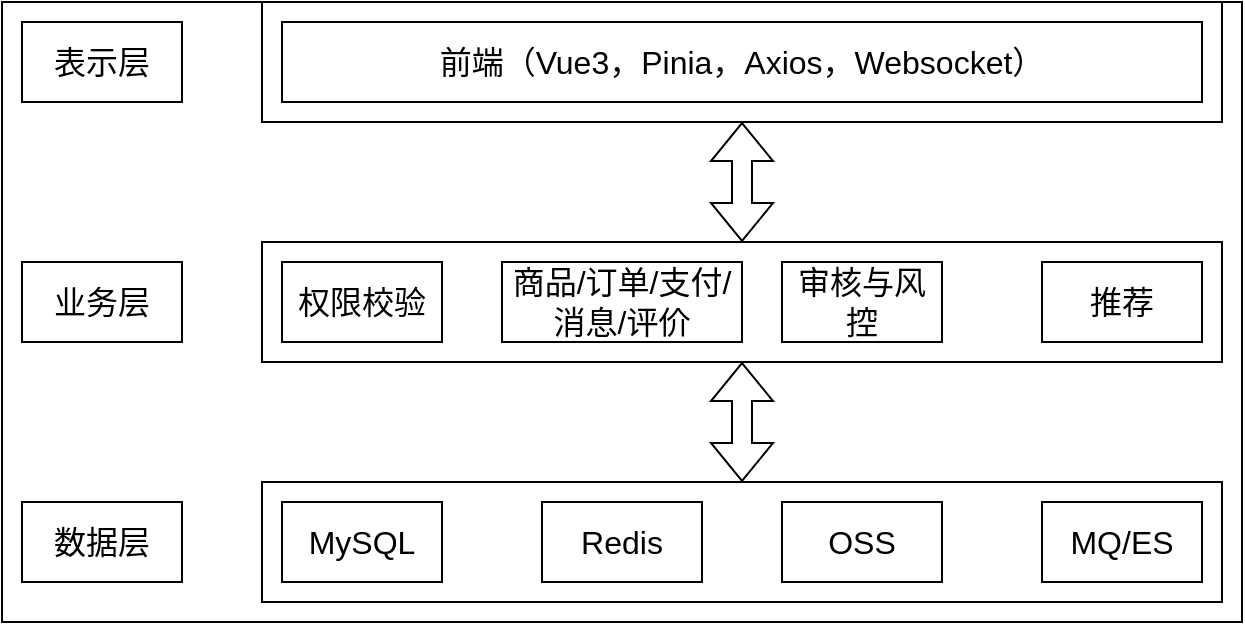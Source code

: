 <mxfile version="28.1.2">
  <diagram name="第 1 页" id="aW0wmd_o2p4U9K_Hrmop">
    <mxGraphModel dx="776" dy="1138" grid="1" gridSize="10" guides="1" tooltips="1" connect="1" arrows="1" fold="1" page="1" pageScale="1" pageWidth="5000" pageHeight="5000" math="0" shadow="0">
      <root>
        <mxCell id="0" />
        <mxCell id="1" parent="0" />
        <mxCell id="hy4s0Ckc_0fPPd39cIU9-21" value="" style="rounded=0;whiteSpace=wrap;html=1;fontSize=16;" vertex="1" parent="1">
          <mxGeometry x="70" y="110" width="620" height="310" as="geometry" />
        </mxCell>
        <mxCell id="hy4s0Ckc_0fPPd39cIU9-1" value="表示层" style="rounded=0;whiteSpace=wrap;html=1;fontSize=16;" vertex="1" parent="1">
          <mxGeometry x="80" y="120" width="80" height="40" as="geometry" />
        </mxCell>
        <mxCell id="hy4s0Ckc_0fPPd39cIU9-2" value="业务层" style="rounded=0;whiteSpace=wrap;html=1;fontSize=16;" vertex="1" parent="1">
          <mxGeometry x="80" y="240" width="80" height="40" as="geometry" />
        </mxCell>
        <mxCell id="hy4s0Ckc_0fPPd39cIU9-3" value="数据层" style="rounded=0;whiteSpace=wrap;html=1;fontSize=16;" vertex="1" parent="1">
          <mxGeometry x="80" y="360" width="80" height="40" as="geometry" />
        </mxCell>
        <mxCell id="hy4s0Ckc_0fPPd39cIU9-4" value="" style="rounded=0;whiteSpace=wrap;html=1;fontSize=16;" vertex="1" parent="1">
          <mxGeometry x="200" y="110" width="480" height="60" as="geometry" />
        </mxCell>
        <mxCell id="hy4s0Ckc_0fPPd39cIU9-5" value="" style="rounded=0;whiteSpace=wrap;html=1;fontSize=16;" vertex="1" parent="1">
          <mxGeometry x="200" y="230" width="480" height="60" as="geometry" />
        </mxCell>
        <mxCell id="hy4s0Ckc_0fPPd39cIU9-6" value="" style="rounded=0;whiteSpace=wrap;html=1;fontSize=16;" vertex="1" parent="1">
          <mxGeometry x="200" y="350" width="480" height="60" as="geometry" />
        </mxCell>
        <mxCell id="hy4s0Ckc_0fPPd39cIU9-7" value="MySQL" style="rounded=0;whiteSpace=wrap;html=1;fontSize=16;" vertex="1" parent="1">
          <mxGeometry x="210" y="360" width="80" height="40" as="geometry" />
        </mxCell>
        <mxCell id="hy4s0Ckc_0fPPd39cIU9-8" value="Redis" style="rounded=0;whiteSpace=wrap;html=1;fontSize=16;" vertex="1" parent="1">
          <mxGeometry x="340" y="360" width="80" height="40" as="geometry" />
        </mxCell>
        <mxCell id="hy4s0Ckc_0fPPd39cIU9-9" value="OSS" style="rounded=0;whiteSpace=wrap;html=1;fontSize=16;" vertex="1" parent="1">
          <mxGeometry x="460" y="360" width="80" height="40" as="geometry" />
        </mxCell>
        <mxCell id="hy4s0Ckc_0fPPd39cIU9-10" value="MQ/ES" style="rounded=0;whiteSpace=wrap;html=1;fontSize=16;" vertex="1" parent="1">
          <mxGeometry x="590" y="360" width="80" height="40" as="geometry" />
        </mxCell>
        <mxCell id="hy4s0Ckc_0fPPd39cIU9-12" value="权限校验" style="rounded=0;whiteSpace=wrap;html=1;fontSize=16;" vertex="1" parent="1">
          <mxGeometry x="210" y="240" width="80" height="40" as="geometry" />
        </mxCell>
        <mxCell id="hy4s0Ckc_0fPPd39cIU9-13" value="商品/订单/支付/消息/评价" style="rounded=0;whiteSpace=wrap;html=1;fontSize=16;" vertex="1" parent="1">
          <mxGeometry x="320" y="240" width="120" height="40" as="geometry" />
        </mxCell>
        <mxCell id="hy4s0Ckc_0fPPd39cIU9-14" value="审核与风控" style="rounded=0;whiteSpace=wrap;html=1;fontSize=16;" vertex="1" parent="1">
          <mxGeometry x="460" y="240" width="80" height="40" as="geometry" />
        </mxCell>
        <mxCell id="hy4s0Ckc_0fPPd39cIU9-15" value="推荐" style="rounded=0;whiteSpace=wrap;html=1;fontSize=16;" vertex="1" parent="1">
          <mxGeometry x="590" y="240" width="80" height="40" as="geometry" />
        </mxCell>
        <mxCell id="hy4s0Ckc_0fPPd39cIU9-16" value="前端（Vue3，Pinia，Axios，Websocket）" style="rounded=0;whiteSpace=wrap;html=1;fontSize=16;" vertex="1" parent="1">
          <mxGeometry x="210" y="120" width="460" height="40" as="geometry" />
        </mxCell>
        <mxCell id="hy4s0Ckc_0fPPd39cIU9-17" value="" style="shape=flexArrow;endArrow=classic;startArrow=classic;html=1;rounded=0;entryX=0.5;entryY=1;entryDx=0;entryDy=0;exitX=0.5;exitY=0;exitDx=0;exitDy=0;fontSize=16;" edge="1" parent="1" source="hy4s0Ckc_0fPPd39cIU9-5" target="hy4s0Ckc_0fPPd39cIU9-4">
          <mxGeometry width="100" height="100" relative="1" as="geometry">
            <mxPoint x="510" y="720" as="sourcePoint" />
            <mxPoint x="610" y="620" as="targetPoint" />
          </mxGeometry>
        </mxCell>
        <mxCell id="hy4s0Ckc_0fPPd39cIU9-20" value="" style="shape=flexArrow;endArrow=classic;startArrow=classic;html=1;rounded=0;entryX=0.5;entryY=1;entryDx=0;entryDy=0;fontSize=16;" edge="1" parent="1" source="hy4s0Ckc_0fPPd39cIU9-6" target="hy4s0Ckc_0fPPd39cIU9-5">
          <mxGeometry width="100" height="100" relative="1" as="geometry">
            <mxPoint x="360" y="620" as="sourcePoint" />
            <mxPoint x="460" y="520" as="targetPoint" />
          </mxGeometry>
        </mxCell>
      </root>
    </mxGraphModel>
  </diagram>
</mxfile>
